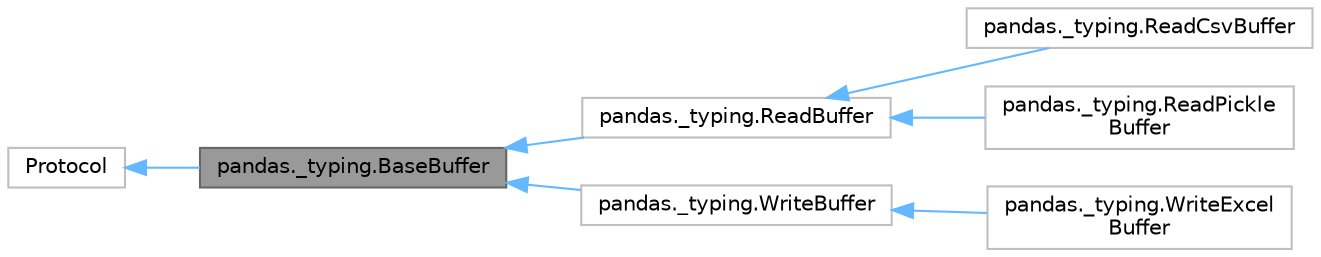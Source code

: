 digraph "pandas._typing.BaseBuffer"
{
 // LATEX_PDF_SIZE
  bgcolor="transparent";
  edge [fontname=Helvetica,fontsize=10,labelfontname=Helvetica,labelfontsize=10];
  node [fontname=Helvetica,fontsize=10,shape=box,height=0.2,width=0.4];
  rankdir="LR";
  Node1 [id="Node000001",label="pandas._typing.BaseBuffer",height=0.2,width=0.4,color="gray40", fillcolor="grey60", style="filled", fontcolor="black",tooltip=" "];
  Node2 -> Node1 [id="edge7_Node000001_Node000002",dir="back",color="steelblue1",style="solid",tooltip=" "];
  Node2 [id="Node000002",label="Protocol",height=0.2,width=0.4,color="grey75", fillcolor="white", style="filled",URL="$d4/d18/classProtocol.html",tooltip=" "];
  Node1 -> Node3 [id="edge8_Node000001_Node000003",dir="back",color="steelblue1",style="solid",tooltip=" "];
  Node3 [id="Node000003",label="pandas._typing.ReadBuffer",height=0.2,width=0.4,color="grey75", fillcolor="white", style="filled",URL="$d4/d8e/classpandas_1_1__typing_1_1ReadBuffer.html",tooltip=" "];
  Node3 -> Node4 [id="edge9_Node000003_Node000004",dir="back",color="steelblue1",style="solid",tooltip=" "];
  Node4 [id="Node000004",label="pandas._typing.ReadCsvBuffer",height=0.2,width=0.4,color="grey75", fillcolor="white", style="filled",URL="$da/de9/classpandas_1_1__typing_1_1ReadCsvBuffer.html",tooltip=" "];
  Node3 -> Node5 [id="edge10_Node000003_Node000005",dir="back",color="steelblue1",style="solid",tooltip=" "];
  Node5 [id="Node000005",label="pandas._typing.ReadPickle\lBuffer",height=0.2,width=0.4,color="grey75", fillcolor="white", style="filled",URL="$d1/d05/classpandas_1_1__typing_1_1ReadPickleBuffer.html",tooltip=" "];
  Node1 -> Node6 [id="edge11_Node000001_Node000006",dir="back",color="steelblue1",style="solid",tooltip=" "];
  Node6 [id="Node000006",label="pandas._typing.WriteBuffer",height=0.2,width=0.4,color="grey75", fillcolor="white", style="filled",URL="$d3/d26/classpandas_1_1__typing_1_1WriteBuffer.html",tooltip=" "];
  Node6 -> Node7 [id="edge12_Node000006_Node000007",dir="back",color="steelblue1",style="solid",tooltip=" "];
  Node7 [id="Node000007",label="pandas._typing.WriteExcel\lBuffer",height=0.2,width=0.4,color="grey75", fillcolor="white", style="filled",URL="$da/d81/classpandas_1_1__typing_1_1WriteExcelBuffer.html",tooltip=" "];
}
